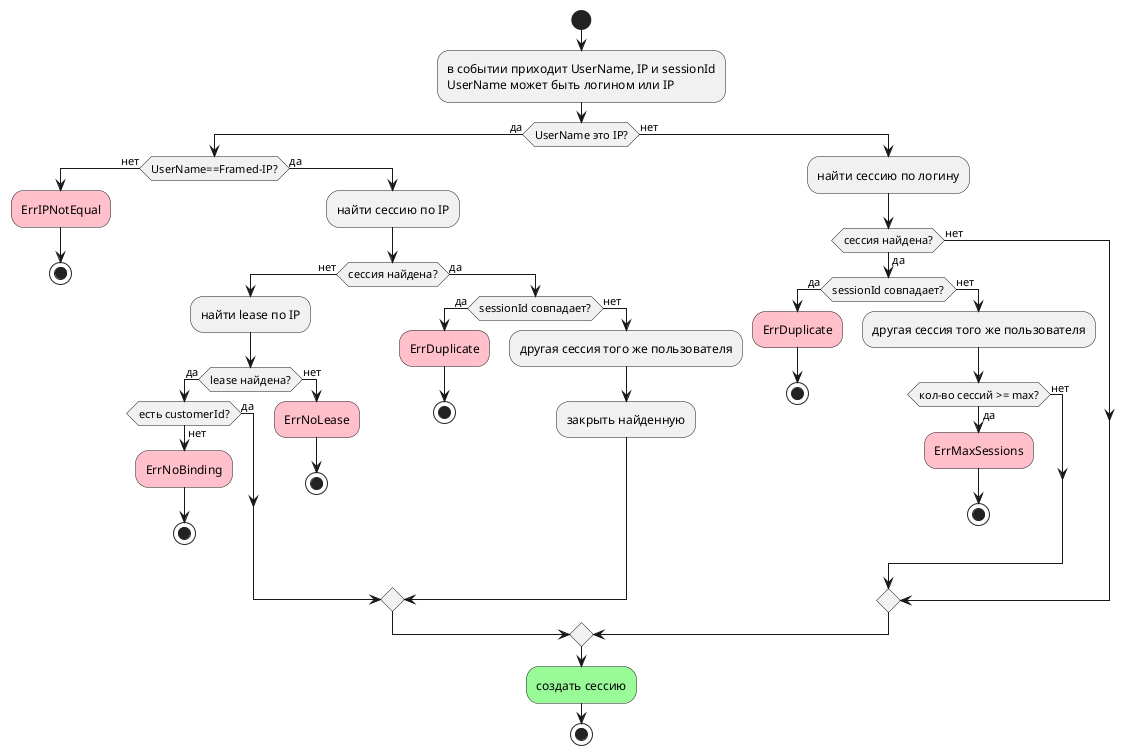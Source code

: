 @startuml
start
:в событии приходит UserName, IP и sessionId
UserName может быть логином или IP;
if (UserName это IP?) then (да)
	if (UserName==Framed-IP?) then (нет)
		#pink :ErrIPNotEqual;
		stop
	else (да)
		:найти сессию по IP;
		if (сессия найдена?) then (нет)
			:найти lease по IP;
			if (lease найдена?) then (да)
			    if (есть customerId?) then (да)
			    else (нет)
			        #pink :ErrNoBinding;
			        stop
			    endif
			else (нет)
				#pink :ErrNoLease;
				stop
			endif
		else (да)
			if (sessionId совпадает?) then (да)
				#pink :ErrDuplicate;
				stop
			else (нет)
				:другая сессия того же пользователя;
				:закрыть найденную;
			endif
		endif
	endif
else (нет)
	:найти сессию по логину;
	if (сессия найдена?) then (да)
 		if (sessionId совпадает?) then (да)
			#pink :ErrDuplicate;
			stop
		else (нет)
			:другая сессия того же пользователя;
			if (кол-во сессий >= max?) then (нет)
			else (да)
				#pink :ErrMaxSessions;
				stop
			endif
		endif
  	else (нет)
	endif
endif
#palegreen :создать сессию;
stop
@enduml
